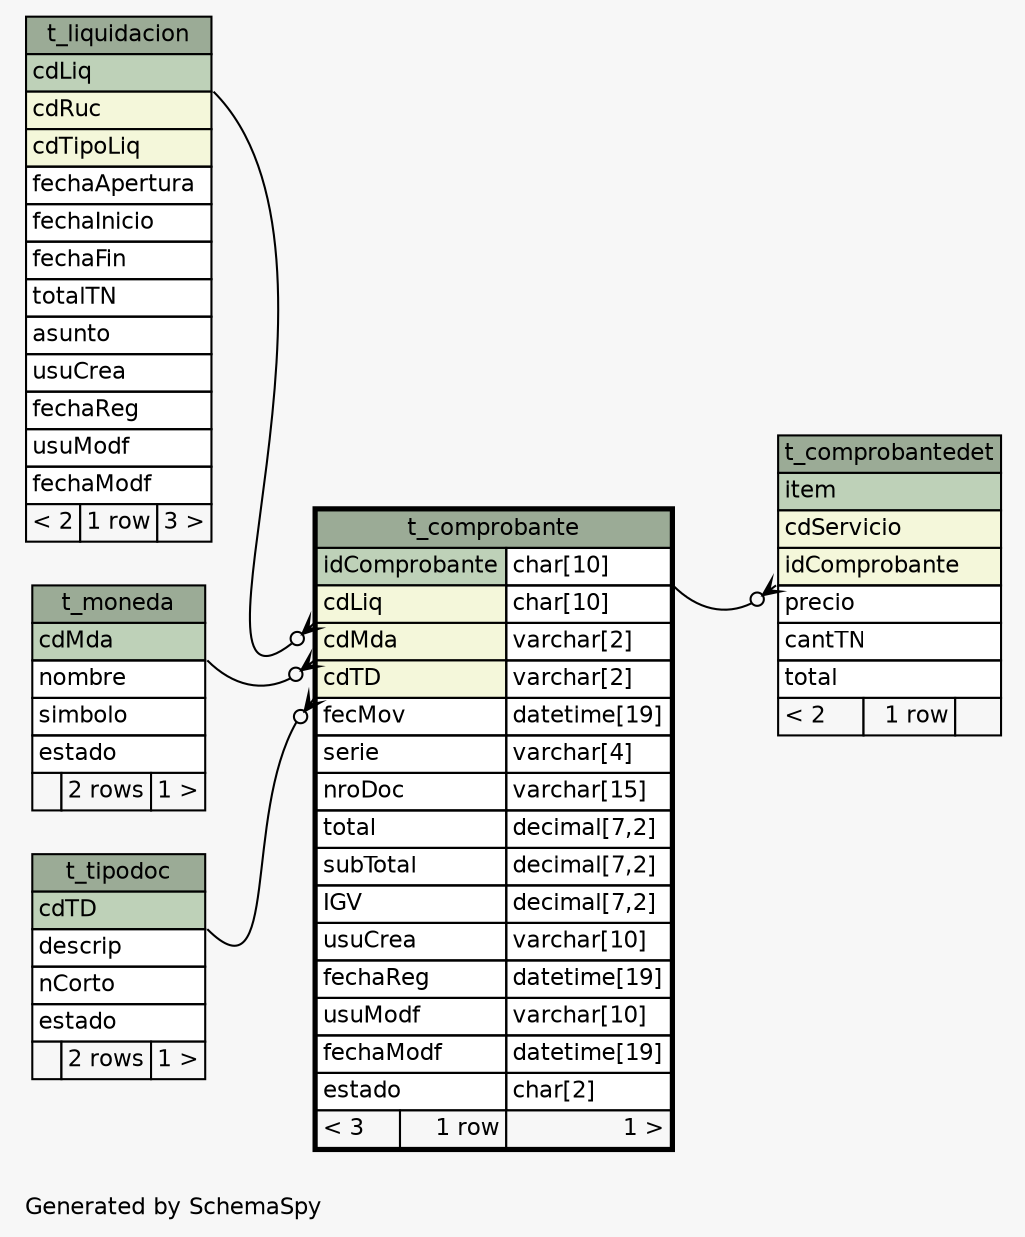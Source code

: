 // dot null on Windows 7 6.1
// SchemaSpy rev 590
digraph "oneDegreeRelationshipsDiagram" {
  graph [
    rankdir="RL"
    bgcolor="#f7f7f7"
    label="\nGenerated by SchemaSpy"
    labeljust="l"
    nodesep="0.18"
    ranksep="0.46"
    fontname="Helvetica"
    fontsize="11"
  ];
  node [
    fontname="Helvetica"
    fontsize="11"
    shape="plaintext"
  ];
  edge [
    arrowsize="0.8"
  ];
  "t_comprobante":"cdLiq":sw -> "t_liquidacion":"cdLiq":se [arrowhead=none dir=back arrowtail=crowodot];
  "t_comprobante":"cdMda":sw -> "t_moneda":"cdMda":se [arrowhead=none dir=back arrowtail=crowodot];
  "t_comprobante":"cdTD":sw -> "t_tipodoc":"cdTD":se [arrowhead=none dir=back arrowtail=crowodot];
  "t_comprobantedet":"idComprobante":sw -> "t_comprobante":"idComprobante.type":se [arrowhead=none dir=back arrowtail=crowodot];
  "t_comprobante" [
    label=<
    <TABLE BORDER="2" CELLBORDER="1" CELLSPACING="0" BGCOLOR="#ffffff">
      <TR><TD COLSPAN="3" BGCOLOR="#9bab96" ALIGN="CENTER">t_comprobante</TD></TR>
      <TR><TD PORT="idComprobante" COLSPAN="2" BGCOLOR="#bed1b8" ALIGN="LEFT">idComprobante</TD><TD PORT="idComprobante.type" ALIGN="LEFT">char[10]</TD></TR>
      <TR><TD PORT="cdLiq" COLSPAN="2" BGCOLOR="#f4f7da" ALIGN="LEFT">cdLiq</TD><TD PORT="cdLiq.type" ALIGN="LEFT">char[10]</TD></TR>
      <TR><TD PORT="cdMda" COLSPAN="2" BGCOLOR="#f4f7da" ALIGN="LEFT">cdMda</TD><TD PORT="cdMda.type" ALIGN="LEFT">varchar[2]</TD></TR>
      <TR><TD PORT="cdTD" COLSPAN="2" BGCOLOR="#f4f7da" ALIGN="LEFT">cdTD</TD><TD PORT="cdTD.type" ALIGN="LEFT">varchar[2]</TD></TR>
      <TR><TD PORT="fecMov" COLSPAN="2" ALIGN="LEFT">fecMov</TD><TD PORT="fecMov.type" ALIGN="LEFT">datetime[19]</TD></TR>
      <TR><TD PORT="serie" COLSPAN="2" ALIGN="LEFT">serie</TD><TD PORT="serie.type" ALIGN="LEFT">varchar[4]</TD></TR>
      <TR><TD PORT="nroDoc" COLSPAN="2" ALIGN="LEFT">nroDoc</TD><TD PORT="nroDoc.type" ALIGN="LEFT">varchar[15]</TD></TR>
      <TR><TD PORT="total" COLSPAN="2" ALIGN="LEFT">total</TD><TD PORT="total.type" ALIGN="LEFT">decimal[7,2]</TD></TR>
      <TR><TD PORT="subTotal" COLSPAN="2" ALIGN="LEFT">subTotal</TD><TD PORT="subTotal.type" ALIGN="LEFT">decimal[7,2]</TD></TR>
      <TR><TD PORT="IGV" COLSPAN="2" ALIGN="LEFT">IGV</TD><TD PORT="IGV.type" ALIGN="LEFT">decimal[7,2]</TD></TR>
      <TR><TD PORT="usuCrea" COLSPAN="2" ALIGN="LEFT">usuCrea</TD><TD PORT="usuCrea.type" ALIGN="LEFT">varchar[10]</TD></TR>
      <TR><TD PORT="fechaReg" COLSPAN="2" ALIGN="LEFT">fechaReg</TD><TD PORT="fechaReg.type" ALIGN="LEFT">datetime[19]</TD></TR>
      <TR><TD PORT="usuModf" COLSPAN="2" ALIGN="LEFT">usuModf</TD><TD PORT="usuModf.type" ALIGN="LEFT">varchar[10]</TD></TR>
      <TR><TD PORT="fechaModf" COLSPAN="2" ALIGN="LEFT">fechaModf</TD><TD PORT="fechaModf.type" ALIGN="LEFT">datetime[19]</TD></TR>
      <TR><TD PORT="estado" COLSPAN="2" ALIGN="LEFT">estado</TD><TD PORT="estado.type" ALIGN="LEFT">char[2]</TD></TR>
      <TR><TD ALIGN="LEFT" BGCOLOR="#f7f7f7">&lt; 3</TD><TD ALIGN="RIGHT" BGCOLOR="#f7f7f7">1 row</TD><TD ALIGN="RIGHT" BGCOLOR="#f7f7f7">1 &gt;</TD></TR>
    </TABLE>>
    URL="t_comprobante.html"
    tooltip="t_comprobante"
  ];
  "t_comprobantedet" [
    label=<
    <TABLE BORDER="0" CELLBORDER="1" CELLSPACING="0" BGCOLOR="#ffffff">
      <TR><TD COLSPAN="3" BGCOLOR="#9bab96" ALIGN="CENTER">t_comprobantedet</TD></TR>
      <TR><TD PORT="item" COLSPAN="3" BGCOLOR="#bed1b8" ALIGN="LEFT">item</TD></TR>
      <TR><TD PORT="cdServicio" COLSPAN="3" BGCOLOR="#f4f7da" ALIGN="LEFT">cdServicio</TD></TR>
      <TR><TD PORT="idComprobante" COLSPAN="3" BGCOLOR="#f4f7da" ALIGN="LEFT">idComprobante</TD></TR>
      <TR><TD PORT="precio" COLSPAN="3" ALIGN="LEFT">precio</TD></TR>
      <TR><TD PORT="cantTN" COLSPAN="3" ALIGN="LEFT">cantTN</TD></TR>
      <TR><TD PORT="total" COLSPAN="3" ALIGN="LEFT">total</TD></TR>
      <TR><TD ALIGN="LEFT" BGCOLOR="#f7f7f7">&lt; 2</TD><TD ALIGN="RIGHT" BGCOLOR="#f7f7f7">1 row</TD><TD ALIGN="RIGHT" BGCOLOR="#f7f7f7">  </TD></TR>
    </TABLE>>
    URL="t_comprobantedet.html"
    tooltip="t_comprobantedet"
  ];
  "t_liquidacion" [
    label=<
    <TABLE BORDER="0" CELLBORDER="1" CELLSPACING="0" BGCOLOR="#ffffff">
      <TR><TD COLSPAN="3" BGCOLOR="#9bab96" ALIGN="CENTER">t_liquidacion</TD></TR>
      <TR><TD PORT="cdLiq" COLSPAN="3" BGCOLOR="#bed1b8" ALIGN="LEFT">cdLiq</TD></TR>
      <TR><TD PORT="cdRuc" COLSPAN="3" BGCOLOR="#f4f7da" ALIGN="LEFT">cdRuc</TD></TR>
      <TR><TD PORT="cdTipoLiq" COLSPAN="3" BGCOLOR="#f4f7da" ALIGN="LEFT">cdTipoLiq</TD></TR>
      <TR><TD PORT="fechaApertura" COLSPAN="3" ALIGN="LEFT">fechaApertura</TD></TR>
      <TR><TD PORT="fechaInicio" COLSPAN="3" ALIGN="LEFT">fechaInicio</TD></TR>
      <TR><TD PORT="fechaFin" COLSPAN="3" ALIGN="LEFT">fechaFin</TD></TR>
      <TR><TD PORT="totalTN" COLSPAN="3" ALIGN="LEFT">totalTN</TD></TR>
      <TR><TD PORT="asunto" COLSPAN="3" ALIGN="LEFT">asunto</TD></TR>
      <TR><TD PORT="usuCrea" COLSPAN="3" ALIGN="LEFT">usuCrea</TD></TR>
      <TR><TD PORT="fechaReg" COLSPAN="3" ALIGN="LEFT">fechaReg</TD></TR>
      <TR><TD PORT="usuModf" COLSPAN="3" ALIGN="LEFT">usuModf</TD></TR>
      <TR><TD PORT="fechaModf" COLSPAN="3" ALIGN="LEFT">fechaModf</TD></TR>
      <TR><TD ALIGN="LEFT" BGCOLOR="#f7f7f7">&lt; 2</TD><TD ALIGN="RIGHT" BGCOLOR="#f7f7f7">1 row</TD><TD ALIGN="RIGHT" BGCOLOR="#f7f7f7">3 &gt;</TD></TR>
    </TABLE>>
    URL="t_liquidacion.html"
    tooltip="t_liquidacion"
  ];
  "t_moneda" [
    label=<
    <TABLE BORDER="0" CELLBORDER="1" CELLSPACING="0" BGCOLOR="#ffffff">
      <TR><TD COLSPAN="3" BGCOLOR="#9bab96" ALIGN="CENTER">t_moneda</TD></TR>
      <TR><TD PORT="cdMda" COLSPAN="3" BGCOLOR="#bed1b8" ALIGN="LEFT">cdMda</TD></TR>
      <TR><TD PORT="nombre" COLSPAN="3" ALIGN="LEFT">nombre</TD></TR>
      <TR><TD PORT="simbolo" COLSPAN="3" ALIGN="LEFT">simbolo</TD></TR>
      <TR><TD PORT="estado" COLSPAN="3" ALIGN="LEFT">estado</TD></TR>
      <TR><TD ALIGN="LEFT" BGCOLOR="#f7f7f7">  </TD><TD ALIGN="RIGHT" BGCOLOR="#f7f7f7">2 rows</TD><TD ALIGN="RIGHT" BGCOLOR="#f7f7f7">1 &gt;</TD></TR>
    </TABLE>>
    URL="t_moneda.html"
    tooltip="t_moneda"
  ];
  "t_tipodoc" [
    label=<
    <TABLE BORDER="0" CELLBORDER="1" CELLSPACING="0" BGCOLOR="#ffffff">
      <TR><TD COLSPAN="3" BGCOLOR="#9bab96" ALIGN="CENTER">t_tipodoc</TD></TR>
      <TR><TD PORT="cdTD" COLSPAN="3" BGCOLOR="#bed1b8" ALIGN="LEFT">cdTD</TD></TR>
      <TR><TD PORT="descrip" COLSPAN="3" ALIGN="LEFT">descrip</TD></TR>
      <TR><TD PORT="nCorto" COLSPAN="3" ALIGN="LEFT">nCorto</TD></TR>
      <TR><TD PORT="estado" COLSPAN="3" ALIGN="LEFT">estado</TD></TR>
      <TR><TD ALIGN="LEFT" BGCOLOR="#f7f7f7">  </TD><TD ALIGN="RIGHT" BGCOLOR="#f7f7f7">2 rows</TD><TD ALIGN="RIGHT" BGCOLOR="#f7f7f7">1 &gt;</TD></TR>
    </TABLE>>
    URL="t_tipodoc.html"
    tooltip="t_tipodoc"
  ];
}
